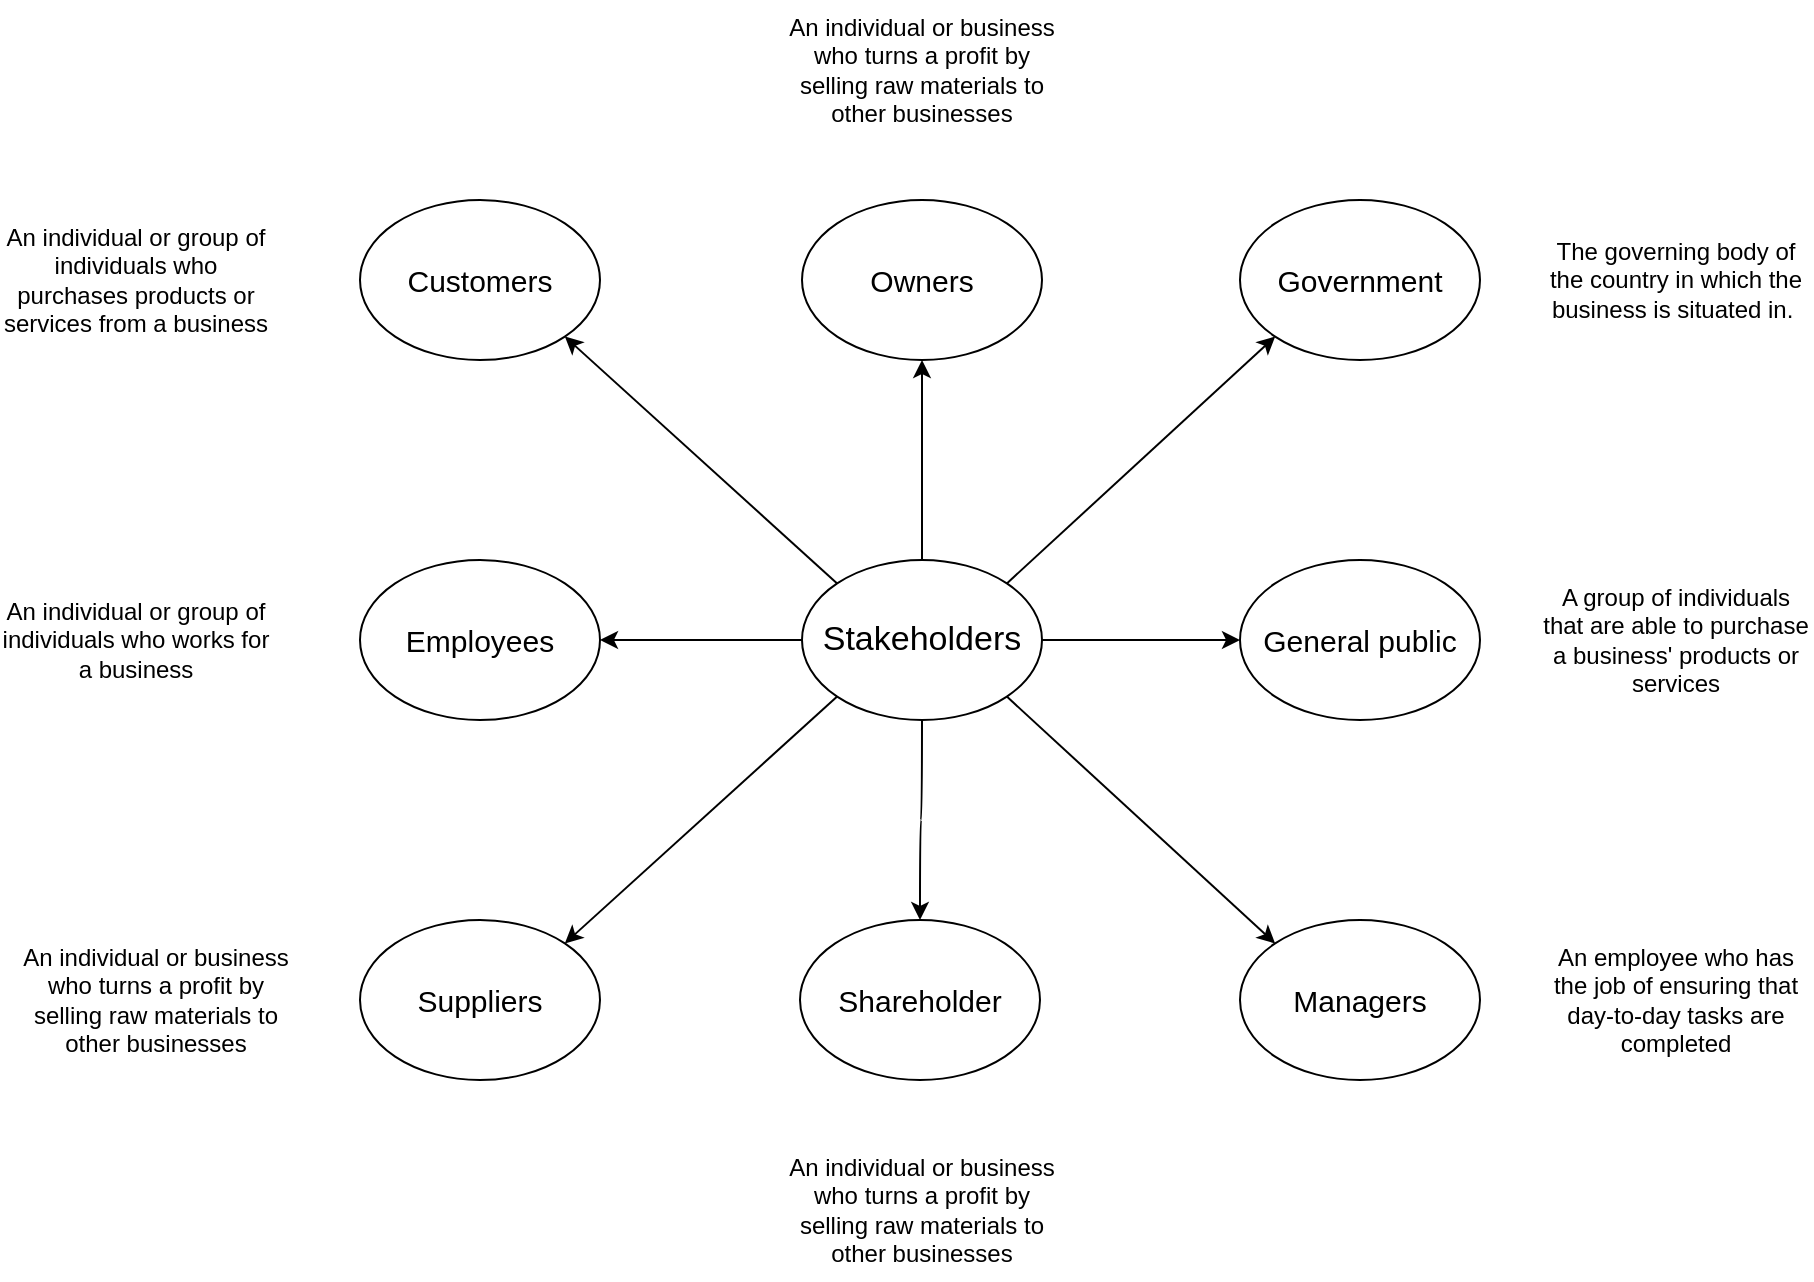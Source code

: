 <mxGraphModel dx="1646" dy="1286" grid="1" gridSize="10" guides="1" tooltips="1" connect="1" arrows="1" fold="1" page="1" pageScale="1" pageWidth="1200" pageHeight="1920" math="0" shadow="0"><root><mxCell id="0"/><mxCell id="1" parent="0"/><mxCell id="ccXTip0eo8AdXVqcrn12-6" value="" style="edgeStyle=orthogonalEdgeStyle;curved=1;orthogonalLoop=1;jettySize=auto;html=1;fontSize=15;" parent="1" source="ccXTip0eo8AdXVqcrn12-1" target="ccXTip0eo8AdXVqcrn12-5" edge="1"><mxGeometry relative="1" as="geometry"/></mxCell><mxCell id="ccXTip0eo8AdXVqcrn12-9" style="edgeStyle=orthogonalEdgeStyle;curved=1;orthogonalLoop=1;jettySize=auto;html=1;exitX=0.5;exitY=1;exitDx=0;exitDy=0;entryX=0.5;entryY=0;entryDx=0;entryDy=0;fontSize=15;" parent="1" source="ccXTip0eo8AdXVqcrn12-1" target="ccXTip0eo8AdXVqcrn12-2" edge="1"><mxGeometry relative="1" as="geometry"/></mxCell><mxCell id="ccXTip0eo8AdXVqcrn12-14" style="edgeStyle=orthogonalEdgeStyle;curved=1;orthogonalLoop=1;jettySize=auto;html=1;exitX=1;exitY=0.5;exitDx=0;exitDy=0;entryX=0;entryY=0.5;entryDx=0;entryDy=0;fontSize=15;" parent="1" source="ccXTip0eo8AdXVqcrn12-1" target="ccXTip0eo8AdXVqcrn12-12" edge="1"><mxGeometry relative="1" as="geometry"/></mxCell><mxCell id="ccXTip0eo8AdXVqcrn12-21" style="edgeStyle=orthogonalEdgeStyle;rounded=0;orthogonalLoop=1;jettySize=auto;html=1;exitX=0.5;exitY=0;exitDx=0;exitDy=0;entryX=0.5;entryY=1;entryDx=0;entryDy=0;fontSize=15;" parent="1" source="ccXTip0eo8AdXVqcrn12-1" target="ccXTip0eo8AdXVqcrn12-18" edge="1"><mxGeometry relative="1" as="geometry"/></mxCell><mxCell id="ccXTip0eo8AdXVqcrn12-22" style="rounded=0;orthogonalLoop=1;jettySize=auto;html=1;exitX=1;exitY=0;exitDx=0;exitDy=0;entryX=0;entryY=1;entryDx=0;entryDy=0;fontSize=15;" parent="1" source="ccXTip0eo8AdXVqcrn12-1" target="ccXTip0eo8AdXVqcrn12-19" edge="1"><mxGeometry relative="1" as="geometry"/></mxCell><mxCell id="ccXTip0eo8AdXVqcrn12-26" style="edgeStyle=none;rounded=1;orthogonalLoop=1;jettySize=auto;html=1;exitX=0;exitY=0;exitDx=0;exitDy=0;entryX=1;entryY=1;entryDx=0;entryDy=0;fontSize=15;" parent="1" source="ccXTip0eo8AdXVqcrn12-1" target="ccXTip0eo8AdXVqcrn12-25" edge="1"><mxGeometry relative="1" as="geometry"/></mxCell><mxCell id="ccXTip0eo8AdXVqcrn12-1" value="&lt;font style=&quot;font-size: 17px;&quot;&gt;Stakeholders&lt;/font&gt;" style="ellipse;whiteSpace=wrap;html=1;gradientColor=none;shadow=0;sketch=0;" parent="1" vertex="1"><mxGeometry x="621" y="300" width="120" height="80" as="geometry"/></mxCell><mxCell id="ccXTip0eo8AdXVqcrn12-2" value="&lt;font style=&quot;font-size: 15px;&quot;&gt;Shareholder&lt;br&gt;&lt;/font&gt;" style="ellipse;whiteSpace=wrap;html=1;gradientColor=none;shadow=0;sketch=0;" parent="1" vertex="1"><mxGeometry x="620" y="480" width="120" height="80" as="geometry"/></mxCell><mxCell id="ccXTip0eo8AdXVqcrn12-5" value="&lt;font style=&quot;font-size: 15px;&quot;&gt;Employees&lt;/font&gt;" style="ellipse;whiteSpace=wrap;html=1;gradientColor=none;shadow=0;sketch=0;" parent="1" vertex="1"><mxGeometry x="400" y="300" width="120" height="80" as="geometry"/></mxCell><mxCell id="ccXTip0eo8AdXVqcrn12-10" value="" style="edgeStyle=none;orthogonalLoop=1;jettySize=auto;html=1;fontSize=15;curved=1;exitX=0;exitY=1;exitDx=0;exitDy=0;entryX=1;entryY=0;entryDx=0;entryDy=0;" parent="1" source="ccXTip0eo8AdXVqcrn12-1" target="ccXTip0eo8AdXVqcrn12-11" edge="1"><mxGeometry width="80" relative="1" as="geometry"><mxPoint x="623" y="400" as="sourcePoint"/><mxPoint x="523" y="480" as="targetPoint"/><Array as="points"/></mxGeometry></mxCell><mxCell id="ccXTip0eo8AdXVqcrn12-11" value="&lt;span style=&quot;font-size: 15px;&quot;&gt;Suppliers&lt;/span&gt;" style="ellipse;whiteSpace=wrap;html=1;gradientColor=none;shadow=0;sketch=0;" parent="1" vertex="1"><mxGeometry x="400" y="480" width="120" height="80" as="geometry"/></mxCell><mxCell id="ccXTip0eo8AdXVqcrn12-12" value="&lt;font style=&quot;font-size: 15px;&quot;&gt;General public&lt;/font&gt;" style="ellipse;whiteSpace=wrap;html=1;gradientColor=none;shadow=0;sketch=0;" parent="1" vertex="1"><mxGeometry x="840" y="300" width="120" height="80" as="geometry"/></mxCell><mxCell id="ccXTip0eo8AdXVqcrn12-13" value="&lt;span style=&quot;font-size: 15px;&quot;&gt;Managers&lt;br&gt;&lt;/span&gt;" style="ellipse;whiteSpace=wrap;html=1;gradientColor=none;shadow=0;sketch=0;" parent="1" vertex="1"><mxGeometry x="840" y="480" width="120" height="80" as="geometry"/></mxCell><mxCell id="ccXTip0eo8AdXVqcrn12-17" value="" style="edgeStyle=none;orthogonalLoop=1;jettySize=auto;html=1;rounded=0;fontSize=15;exitX=1;exitY=1;exitDx=0;exitDy=0;entryX=0;entryY=0;entryDx=0;entryDy=0;" parent="1" source="ccXTip0eo8AdXVqcrn12-1" target="ccXTip0eo8AdXVqcrn12-13" edge="1"><mxGeometry width="80" relative="1" as="geometry"><mxPoint x="773" y="470" as="sourcePoint"/><mxPoint x="853" y="470" as="targetPoint"/><Array as="points"/></mxGeometry></mxCell><mxCell id="ccXTip0eo8AdXVqcrn12-18" value="&lt;font style=&quot;font-size: 15px;&quot;&gt;Owners&lt;/font&gt;" style="ellipse;whiteSpace=wrap;html=1;gradientColor=none;shadow=0;sketch=0;" parent="1" vertex="1"><mxGeometry x="621" y="120" width="120" height="80" as="geometry"/></mxCell><mxCell id="ccXTip0eo8AdXVqcrn12-19" value="&lt;font style=&quot;font-size: 15px&quot;&gt;Government&lt;br&gt;&lt;/font&gt;" style="ellipse;whiteSpace=wrap;html=1;gradientColor=none;shadow=0;sketch=0;" parent="1" vertex="1"><mxGeometry x="840" y="120" width="120" height="80" as="geometry"/></mxCell><mxCell id="ccXTip0eo8AdXVqcrn12-25" value="&lt;font style=&quot;font-size: 15px;&quot;&gt;Customers&lt;br&gt;&lt;/font&gt;" style="ellipse;whiteSpace=wrap;html=1;gradientColor=none;shadow=0;sketch=0;" parent="1" vertex="1"><mxGeometry x="400" y="120" width="120" height="80" as="geometry"/></mxCell><mxCell id="2" value="An individual or group of individuals who purchases products or services from a business" style="text;html=1;strokeColor=none;fillColor=none;align=center;verticalAlign=middle;whiteSpace=wrap;rounded=0;" parent="1" vertex="1"><mxGeometry x="220" y="125" width="136" height="70" as="geometry"/></mxCell><mxCell id="4" value="An individual or group of individuals who works for a business" style="text;html=1;strokeColor=none;fillColor=none;align=center;verticalAlign=middle;whiteSpace=wrap;rounded=0;" parent="1" vertex="1"><mxGeometry x="220" y="305" width="136" height="70" as="geometry"/></mxCell><mxCell id="5" value="An individual or business who turns a profit by selling raw materials to other businesses" style="text;html=1;strokeColor=none;fillColor=none;align=center;verticalAlign=middle;whiteSpace=wrap;rounded=0;" parent="1" vertex="1"><mxGeometry x="230" y="485" width="136" height="70" as="geometry"/></mxCell><mxCell id="6" value="The governing body of the country in which the business is situated in.&amp;nbsp;" style="text;html=1;strokeColor=none;fillColor=none;align=center;verticalAlign=middle;whiteSpace=wrap;rounded=0;" parent="1" vertex="1"><mxGeometry x="990" y="125" width="136" height="70" as="geometry"/></mxCell><mxCell id="7" value="&lt;div&gt;A group of individuals that are able to purchase a business' products or services&lt;/div&gt;" style="text;html=1;strokeColor=none;fillColor=none;align=center;verticalAlign=middle;whiteSpace=wrap;rounded=0;" parent="1" vertex="1"><mxGeometry x="990" y="305" width="136" height="70" as="geometry"/></mxCell><mxCell id="8" value="An employee who has the job of ensuring that day-to-day tasks are completed" style="text;html=1;strokeColor=none;fillColor=none;align=center;verticalAlign=middle;whiteSpace=wrap;rounded=0;" parent="1" vertex="1"><mxGeometry x="990" y="485" width="136" height="70" as="geometry"/></mxCell><mxCell id="10" value="An individual or business who turns a profit by selling raw materials to other businesses" style="text;html=1;strokeColor=none;fillColor=none;align=center;verticalAlign=middle;whiteSpace=wrap;rounded=0;" parent="1" vertex="1"><mxGeometry x="613" y="590" width="136" height="70" as="geometry"/></mxCell><mxCell id="12" value="An individual or business who turns a profit by selling raw materials to other businesses" style="text;html=1;strokeColor=none;fillColor=none;align=center;verticalAlign=middle;whiteSpace=wrap;rounded=0;" parent="1" vertex="1"><mxGeometry x="613" y="20" width="136" height="70" as="geometry"/></mxCell></root></mxGraphModel>